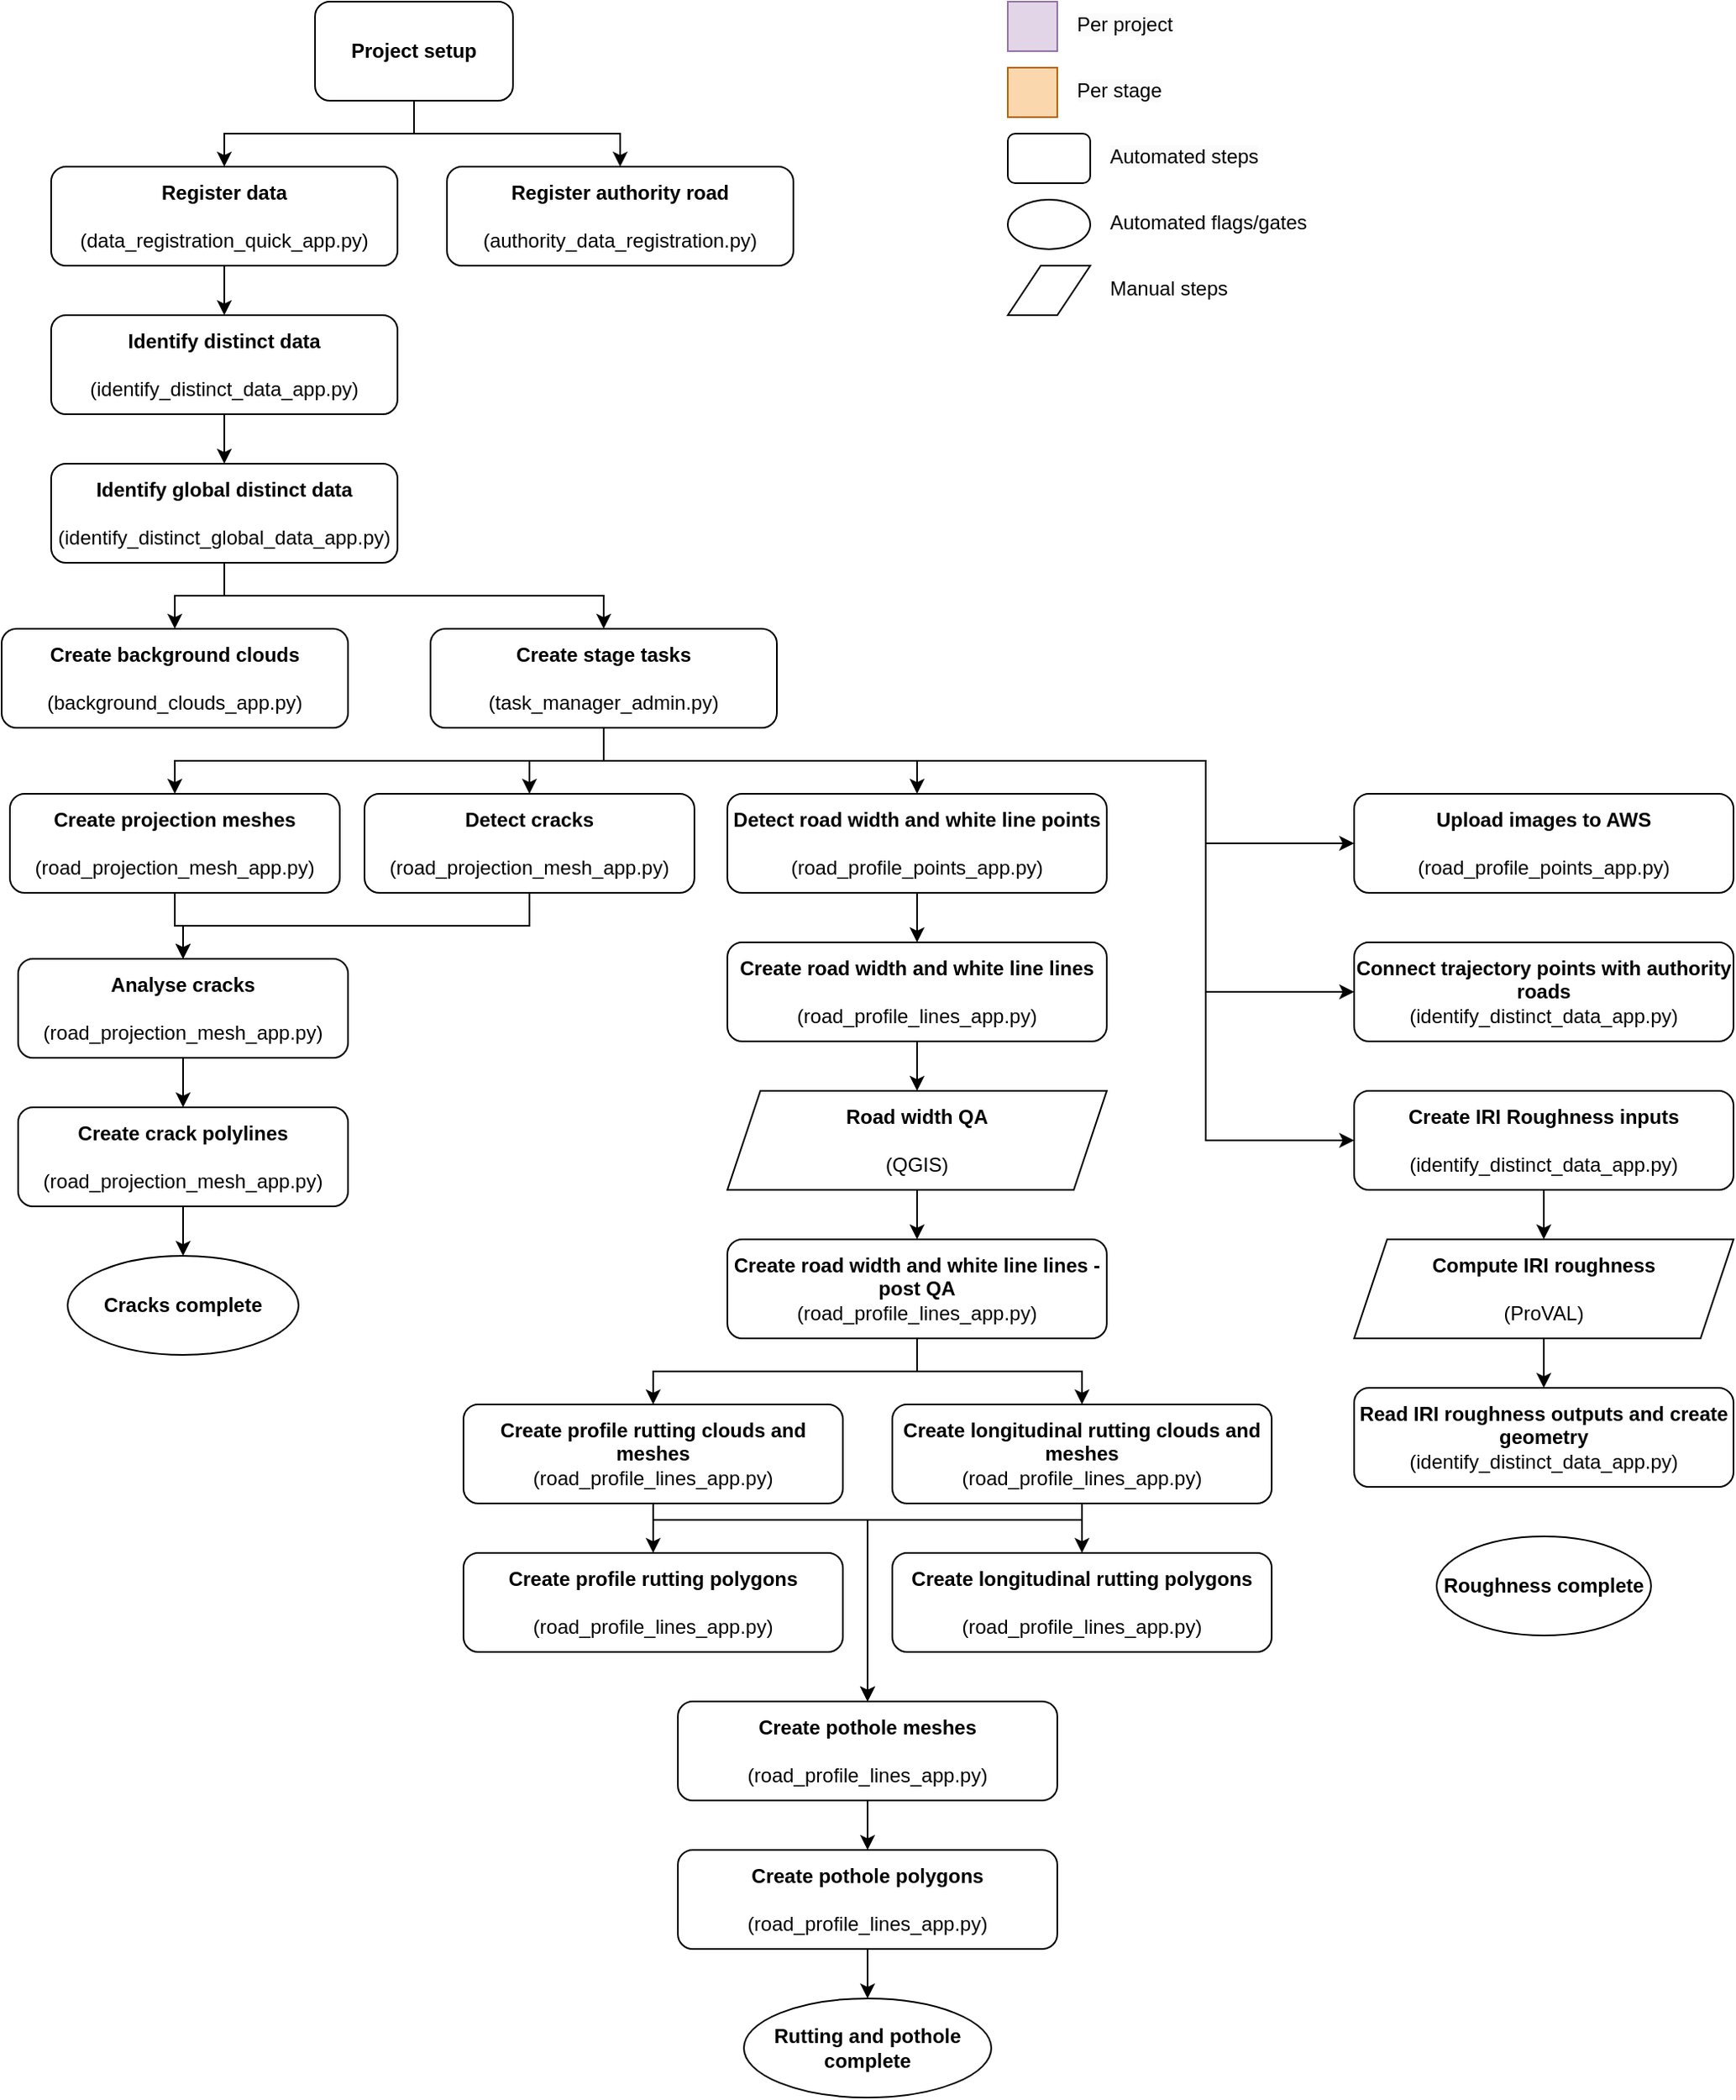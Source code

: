 <mxfile version="26.1.0">
  <diagram id="C5RBs43oDa-KdzZeNtuy" name="Page-1">
    <mxGraphModel dx="1166" dy="783" grid="1" gridSize="10" guides="1" tooltips="1" connect="1" arrows="1" fold="1" page="1" pageScale="1" pageWidth="827" pageHeight="1169" math="0" shadow="0">
      <root>
        <mxCell id="WIyWlLk6GJQsqaUBKTNV-0" />
        <mxCell id="WIyWlLk6GJQsqaUBKTNV-1" parent="WIyWlLk6GJQsqaUBKTNV-0" />
        <mxCell id="x0F7mZJArPIpgWNMmodn-14" style="edgeStyle=orthogonalEdgeStyle;rounded=0;orthogonalLoop=1;jettySize=auto;html=1;exitX=0.5;exitY=1;exitDx=0;exitDy=0;entryX=0.5;entryY=0;entryDx=0;entryDy=0;" edge="1" parent="WIyWlLk6GJQsqaUBKTNV-1" source="x0F7mZJArPIpgWNMmodn-0" target="x0F7mZJArPIpgWNMmodn-7">
          <mxGeometry relative="1" as="geometry" />
        </mxCell>
        <mxCell id="x0F7mZJArPIpgWNMmodn-0" value="&lt;b&gt;Register data&lt;br&gt;&lt;/b&gt;&lt;br&gt;(data_registration_quick_app.py)" style="rounded=1;whiteSpace=wrap;html=1;" vertex="1" parent="WIyWlLk6GJQsqaUBKTNV-1">
          <mxGeometry x="60" y="160" width="210" height="60" as="geometry" />
        </mxCell>
        <mxCell id="x0F7mZJArPIpgWNMmodn-12" style="edgeStyle=orthogonalEdgeStyle;rounded=0;orthogonalLoop=1;jettySize=auto;html=1;exitX=0.5;exitY=1;exitDx=0;exitDy=0;entryX=0.5;entryY=0;entryDx=0;entryDy=0;" edge="1" parent="WIyWlLk6GJQsqaUBKTNV-1" source="x0F7mZJArPIpgWNMmodn-1" target="x0F7mZJArPIpgWNMmodn-0">
          <mxGeometry relative="1" as="geometry" />
        </mxCell>
        <mxCell id="x0F7mZJArPIpgWNMmodn-13" style="edgeStyle=orthogonalEdgeStyle;rounded=0;orthogonalLoop=1;jettySize=auto;html=1;exitX=0.5;exitY=1;exitDx=0;exitDy=0;entryX=0.5;entryY=0;entryDx=0;entryDy=0;" edge="1" parent="WIyWlLk6GJQsqaUBKTNV-1" source="x0F7mZJArPIpgWNMmodn-1" target="x0F7mZJArPIpgWNMmodn-8">
          <mxGeometry relative="1" as="geometry" />
        </mxCell>
        <mxCell id="x0F7mZJArPIpgWNMmodn-1" value="&lt;b&gt;Project setup&lt;/b&gt;" style="rounded=1;whiteSpace=wrap;html=1;" vertex="1" parent="WIyWlLk6GJQsqaUBKTNV-1">
          <mxGeometry x="220" y="60" width="120" height="60" as="geometry" />
        </mxCell>
        <mxCell id="x0F7mZJArPIpgWNMmodn-2" value="&lt;b&gt;Create background clouds&lt;br&gt;&lt;/b&gt;&lt;br&gt;(background_clouds_app.py)" style="rounded=1;whiteSpace=wrap;html=1;" vertex="1" parent="WIyWlLk6GJQsqaUBKTNV-1">
          <mxGeometry x="30" y="440" width="210" height="60" as="geometry" />
        </mxCell>
        <mxCell id="x0F7mZJArPIpgWNMmodn-31" style="edgeStyle=orthogonalEdgeStyle;rounded=0;orthogonalLoop=1;jettySize=auto;html=1;exitX=0.5;exitY=1;exitDx=0;exitDy=0;entryX=0.5;entryY=0;entryDx=0;entryDy=0;" edge="1" parent="WIyWlLk6GJQsqaUBKTNV-1" source="x0F7mZJArPIpgWNMmodn-3" target="x0F7mZJArPIpgWNMmodn-5">
          <mxGeometry relative="1" as="geometry" />
        </mxCell>
        <mxCell id="x0F7mZJArPIpgWNMmodn-3" value="&lt;b&gt;Detect road width and white line points&lt;br&gt;&lt;/b&gt;&lt;br&gt;(road_profile_points_app.py)" style="rounded=1;whiteSpace=wrap;html=1;" vertex="1" parent="WIyWlLk6GJQsqaUBKTNV-1">
          <mxGeometry x="470" y="540" width="230" height="60" as="geometry" />
        </mxCell>
        <mxCell id="x0F7mZJArPIpgWNMmodn-26" style="edgeStyle=orthogonalEdgeStyle;rounded=0;orthogonalLoop=1;jettySize=auto;html=1;exitX=0.5;exitY=1;exitDx=0;exitDy=0;entryX=0.5;entryY=0;entryDx=0;entryDy=0;" edge="1" parent="WIyWlLk6GJQsqaUBKTNV-1" source="x0F7mZJArPIpgWNMmodn-4" target="x0F7mZJArPIpgWNMmodn-23">
          <mxGeometry relative="1" as="geometry" />
        </mxCell>
        <mxCell id="x0F7mZJArPIpgWNMmodn-4" value="&lt;b&gt;Create projection meshes&lt;br&gt;&lt;/b&gt;&lt;br&gt;(road_projection_mesh_app.py)" style="rounded=1;whiteSpace=wrap;html=1;" vertex="1" parent="WIyWlLk6GJQsqaUBKTNV-1">
          <mxGeometry x="35" y="540" width="200" height="60" as="geometry" />
        </mxCell>
        <mxCell id="x0F7mZJArPIpgWNMmodn-83" value="" style="edgeStyle=orthogonalEdgeStyle;rounded=0;orthogonalLoop=1;jettySize=auto;html=1;" edge="1" parent="WIyWlLk6GJQsqaUBKTNV-1" source="x0F7mZJArPIpgWNMmodn-5" target="x0F7mZJArPIpgWNMmodn-81">
          <mxGeometry relative="1" as="geometry" />
        </mxCell>
        <mxCell id="x0F7mZJArPIpgWNMmodn-5" value="&lt;b&gt;Create road width and white line lines&lt;br&gt;&lt;/b&gt;&lt;br&gt;(road_profile_lines_app.py)" style="rounded=1;whiteSpace=wrap;html=1;" vertex="1" parent="WIyWlLk6GJQsqaUBKTNV-1">
          <mxGeometry x="470" y="630" width="230" height="60" as="geometry" />
        </mxCell>
        <mxCell id="x0F7mZJArPIpgWNMmodn-15" style="edgeStyle=orthogonalEdgeStyle;rounded=0;orthogonalLoop=1;jettySize=auto;html=1;exitX=0.5;exitY=1;exitDx=0;exitDy=0;entryX=0.5;entryY=0;entryDx=0;entryDy=0;" edge="1" parent="WIyWlLk6GJQsqaUBKTNV-1" source="x0F7mZJArPIpgWNMmodn-7" target="x0F7mZJArPIpgWNMmodn-10">
          <mxGeometry relative="1" as="geometry" />
        </mxCell>
        <mxCell id="x0F7mZJArPIpgWNMmodn-7" value="&lt;b&gt;Identify distinct data&lt;br&gt;&lt;/b&gt;&lt;br&gt;(identify_distinct_data_app.py)" style="rounded=1;whiteSpace=wrap;html=1;" vertex="1" parent="WIyWlLk6GJQsqaUBKTNV-1">
          <mxGeometry x="60" y="250" width="210" height="60" as="geometry" />
        </mxCell>
        <mxCell id="x0F7mZJArPIpgWNMmodn-8" value="&lt;b&gt;Register authority road&lt;br&gt;&lt;/b&gt;&lt;br&gt;(authority_data_registration.py)" style="rounded=1;whiteSpace=wrap;html=1;" vertex="1" parent="WIyWlLk6GJQsqaUBKTNV-1">
          <mxGeometry x="300" y="160" width="210" height="60" as="geometry" />
        </mxCell>
        <mxCell id="x0F7mZJArPIpgWNMmodn-16" style="edgeStyle=orthogonalEdgeStyle;rounded=0;orthogonalLoop=1;jettySize=auto;html=1;exitX=0.5;exitY=1;exitDx=0;exitDy=0;entryX=0.5;entryY=0;entryDx=0;entryDy=0;" edge="1" parent="WIyWlLk6GJQsqaUBKTNV-1" source="x0F7mZJArPIpgWNMmodn-10" target="x0F7mZJArPIpgWNMmodn-2">
          <mxGeometry relative="1" as="geometry" />
        </mxCell>
        <mxCell id="x0F7mZJArPIpgWNMmodn-18" style="edgeStyle=orthogonalEdgeStyle;rounded=0;orthogonalLoop=1;jettySize=auto;html=1;exitX=0.5;exitY=1;exitDx=0;exitDy=0;entryX=0.5;entryY=0;entryDx=0;entryDy=0;" edge="1" parent="WIyWlLk6GJQsqaUBKTNV-1" source="x0F7mZJArPIpgWNMmodn-10" target="x0F7mZJArPIpgWNMmodn-17">
          <mxGeometry relative="1" as="geometry" />
        </mxCell>
        <mxCell id="x0F7mZJArPIpgWNMmodn-10" value="&lt;b&gt;Identify global distinct data&lt;br&gt;&lt;/b&gt;&lt;br&gt;(identify_distinct_global_data_app.py)" style="rounded=1;whiteSpace=wrap;html=1;" vertex="1" parent="WIyWlLk6GJQsqaUBKTNV-1">
          <mxGeometry x="60" y="340" width="210" height="60" as="geometry" />
        </mxCell>
        <mxCell id="x0F7mZJArPIpgWNMmodn-21" style="edgeStyle=orthogonalEdgeStyle;rounded=0;orthogonalLoop=1;jettySize=auto;html=1;exitX=0.5;exitY=1;exitDx=0;exitDy=0;entryX=0.5;entryY=0;entryDx=0;entryDy=0;" edge="1" parent="WIyWlLk6GJQsqaUBKTNV-1" source="x0F7mZJArPIpgWNMmodn-17" target="x0F7mZJArPIpgWNMmodn-4">
          <mxGeometry relative="1" as="geometry" />
        </mxCell>
        <mxCell id="x0F7mZJArPIpgWNMmodn-25" style="edgeStyle=orthogonalEdgeStyle;rounded=0;orthogonalLoop=1;jettySize=auto;html=1;exitX=0.5;exitY=1;exitDx=0;exitDy=0;entryX=0.5;entryY=0;entryDx=0;entryDy=0;" edge="1" parent="WIyWlLk6GJQsqaUBKTNV-1" source="x0F7mZJArPIpgWNMmodn-17" target="x0F7mZJArPIpgWNMmodn-22">
          <mxGeometry relative="1" as="geometry" />
        </mxCell>
        <mxCell id="x0F7mZJArPIpgWNMmodn-30" style="edgeStyle=orthogonalEdgeStyle;rounded=0;orthogonalLoop=1;jettySize=auto;html=1;exitX=0.5;exitY=1;exitDx=0;exitDy=0;entryX=0.5;entryY=0;entryDx=0;entryDy=0;" edge="1" parent="WIyWlLk6GJQsqaUBKTNV-1" source="x0F7mZJArPIpgWNMmodn-17" target="x0F7mZJArPIpgWNMmodn-3">
          <mxGeometry relative="1" as="geometry" />
        </mxCell>
        <mxCell id="x0F7mZJArPIpgWNMmodn-55" style="edgeStyle=orthogonalEdgeStyle;rounded=0;orthogonalLoop=1;jettySize=auto;html=1;exitX=0.5;exitY=1;exitDx=0;exitDy=0;entryX=0;entryY=0.5;entryDx=0;entryDy=0;" edge="1" parent="WIyWlLk6GJQsqaUBKTNV-1" source="x0F7mZJArPIpgWNMmodn-17" target="x0F7mZJArPIpgWNMmodn-54">
          <mxGeometry relative="1" as="geometry">
            <Array as="points">
              <mxPoint x="395" y="520" />
              <mxPoint x="760" y="520" />
              <mxPoint x="760" y="570" />
            </Array>
          </mxGeometry>
        </mxCell>
        <mxCell id="x0F7mZJArPIpgWNMmodn-76" style="edgeStyle=orthogonalEdgeStyle;rounded=0;orthogonalLoop=1;jettySize=auto;html=1;exitX=0.5;exitY=1;exitDx=0;exitDy=0;entryX=0;entryY=0.5;entryDx=0;entryDy=0;" edge="1" parent="WIyWlLk6GJQsqaUBKTNV-1" source="x0F7mZJArPIpgWNMmodn-17" target="x0F7mZJArPIpgWNMmodn-75">
          <mxGeometry relative="1" as="geometry">
            <Array as="points">
              <mxPoint x="395" y="520" />
              <mxPoint x="760" y="520" />
              <mxPoint x="760" y="660" />
            </Array>
          </mxGeometry>
        </mxCell>
        <mxCell id="x0F7mZJArPIpgWNMmodn-80" style="edgeStyle=orthogonalEdgeStyle;rounded=0;orthogonalLoop=1;jettySize=auto;html=1;exitX=0.5;exitY=1;exitDx=0;exitDy=0;entryX=0;entryY=0.5;entryDx=0;entryDy=0;" edge="1" parent="WIyWlLk6GJQsqaUBKTNV-1" source="x0F7mZJArPIpgWNMmodn-17" target="x0F7mZJArPIpgWNMmodn-77">
          <mxGeometry relative="1" as="geometry">
            <Array as="points">
              <mxPoint x="395" y="520" />
              <mxPoint x="760" y="520" />
              <mxPoint x="760" y="750" />
            </Array>
          </mxGeometry>
        </mxCell>
        <mxCell id="x0F7mZJArPIpgWNMmodn-17" value="&lt;b&gt;Create stage tasks&lt;br&gt;&lt;/b&gt;&lt;br&gt;(task_manager_admin.py)" style="rounded=1;whiteSpace=wrap;html=1;" vertex="1" parent="WIyWlLk6GJQsqaUBKTNV-1">
          <mxGeometry x="290" y="440" width="210" height="60" as="geometry" />
        </mxCell>
        <mxCell id="x0F7mZJArPIpgWNMmodn-27" style="edgeStyle=orthogonalEdgeStyle;rounded=0;orthogonalLoop=1;jettySize=auto;html=1;exitX=0.5;exitY=1;exitDx=0;exitDy=0;entryX=0.5;entryY=0;entryDx=0;entryDy=0;" edge="1" parent="WIyWlLk6GJQsqaUBKTNV-1" source="x0F7mZJArPIpgWNMmodn-22" target="x0F7mZJArPIpgWNMmodn-23">
          <mxGeometry relative="1" as="geometry" />
        </mxCell>
        <mxCell id="x0F7mZJArPIpgWNMmodn-22" value="&lt;b&gt;Detect cracks&lt;br&gt;&lt;/b&gt;&lt;br&gt;(road_projection_mesh_app.py)" style="rounded=1;whiteSpace=wrap;html=1;" vertex="1" parent="WIyWlLk6GJQsqaUBKTNV-1">
          <mxGeometry x="250" y="540" width="200" height="60" as="geometry" />
        </mxCell>
        <mxCell id="x0F7mZJArPIpgWNMmodn-29" style="edgeStyle=orthogonalEdgeStyle;rounded=0;orthogonalLoop=1;jettySize=auto;html=1;exitX=0.5;exitY=1;exitDx=0;exitDy=0;entryX=0.5;entryY=0;entryDx=0;entryDy=0;" edge="1" parent="WIyWlLk6GJQsqaUBKTNV-1" source="x0F7mZJArPIpgWNMmodn-23" target="x0F7mZJArPIpgWNMmodn-24">
          <mxGeometry relative="1" as="geometry" />
        </mxCell>
        <mxCell id="x0F7mZJArPIpgWNMmodn-23" value="&lt;b&gt;Analyse cracks&lt;br&gt;&lt;/b&gt;&lt;br&gt;(road_projection_mesh_app.py)" style="rounded=1;whiteSpace=wrap;html=1;" vertex="1" parent="WIyWlLk6GJQsqaUBKTNV-1">
          <mxGeometry x="40" y="640" width="200" height="60" as="geometry" />
        </mxCell>
        <mxCell id="x0F7mZJArPIpgWNMmodn-72" style="edgeStyle=orthogonalEdgeStyle;rounded=0;orthogonalLoop=1;jettySize=auto;html=1;exitX=0.5;exitY=1;exitDx=0;exitDy=0;entryX=0.5;entryY=0;entryDx=0;entryDy=0;" edge="1" parent="WIyWlLk6GJQsqaUBKTNV-1" source="x0F7mZJArPIpgWNMmodn-24" target="x0F7mZJArPIpgWNMmodn-58">
          <mxGeometry relative="1" as="geometry" />
        </mxCell>
        <mxCell id="x0F7mZJArPIpgWNMmodn-24" value="&lt;b&gt;Create crack polylines&lt;br&gt;&lt;/b&gt;&lt;br&gt;(road_projection_mesh_app.py)" style="rounded=1;whiteSpace=wrap;html=1;" vertex="1" parent="WIyWlLk6GJQsqaUBKTNV-1">
          <mxGeometry x="40" y="730" width="200" height="60" as="geometry" />
        </mxCell>
        <mxCell id="x0F7mZJArPIpgWNMmodn-38" style="edgeStyle=orthogonalEdgeStyle;rounded=0;orthogonalLoop=1;jettySize=auto;html=1;exitX=0.5;exitY=1;exitDx=0;exitDy=0;entryX=0.5;entryY=0;entryDx=0;entryDy=0;" edge="1" parent="WIyWlLk6GJQsqaUBKTNV-1" source="x0F7mZJArPIpgWNMmodn-34" target="x0F7mZJArPIpgWNMmodn-37">
          <mxGeometry relative="1" as="geometry" />
        </mxCell>
        <mxCell id="x0F7mZJArPIpgWNMmodn-40" style="edgeStyle=orthogonalEdgeStyle;rounded=0;orthogonalLoop=1;jettySize=auto;html=1;exitX=0.5;exitY=1;exitDx=0;exitDy=0;entryX=0.5;entryY=0;entryDx=0;entryDy=0;" edge="1" parent="WIyWlLk6GJQsqaUBKTNV-1" source="x0F7mZJArPIpgWNMmodn-34" target="x0F7mZJArPIpgWNMmodn-39">
          <mxGeometry relative="1" as="geometry" />
        </mxCell>
        <mxCell id="x0F7mZJArPIpgWNMmodn-34" value="&lt;b&gt;Create road width and white line lines - post QA&lt;/b&gt;&lt;br&gt;(road_profile_lines_app.py)" style="rounded=1;whiteSpace=wrap;html=1;" vertex="1" parent="WIyWlLk6GJQsqaUBKTNV-1">
          <mxGeometry x="470" y="810" width="230" height="60" as="geometry" />
        </mxCell>
        <mxCell id="x0F7mZJArPIpgWNMmodn-44" style="edgeStyle=orthogonalEdgeStyle;rounded=0;orthogonalLoop=1;jettySize=auto;html=1;exitX=0.5;exitY=1;exitDx=0;exitDy=0;entryX=0.5;entryY=0;entryDx=0;entryDy=0;" edge="1" parent="WIyWlLk6GJQsqaUBKTNV-1" source="x0F7mZJArPIpgWNMmodn-37" target="x0F7mZJArPIpgWNMmodn-41">
          <mxGeometry relative="1" as="geometry" />
        </mxCell>
        <mxCell id="x0F7mZJArPIpgWNMmodn-51" style="edgeStyle=orthogonalEdgeStyle;rounded=0;orthogonalLoop=1;jettySize=auto;html=1;exitX=0.5;exitY=1;exitDx=0;exitDy=0;entryX=0.5;entryY=0;entryDx=0;entryDy=0;" edge="1" parent="WIyWlLk6GJQsqaUBKTNV-1" source="x0F7mZJArPIpgWNMmodn-37" target="x0F7mZJArPIpgWNMmodn-48">
          <mxGeometry relative="1" as="geometry">
            <Array as="points">
              <mxPoint x="425" y="980" />
              <mxPoint x="555" y="980" />
            </Array>
          </mxGeometry>
        </mxCell>
        <mxCell id="x0F7mZJArPIpgWNMmodn-37" value="&lt;b&gt;Create profile rutting clouds and meshes&lt;br&gt;&lt;/b&gt;(road_profile_lines_app.py)" style="rounded=1;whiteSpace=wrap;html=1;" vertex="1" parent="WIyWlLk6GJQsqaUBKTNV-1">
          <mxGeometry x="310" y="910" width="230" height="60" as="geometry" />
        </mxCell>
        <mxCell id="x0F7mZJArPIpgWNMmodn-45" style="edgeStyle=orthogonalEdgeStyle;rounded=0;orthogonalLoop=1;jettySize=auto;html=1;exitX=0.5;exitY=1;exitDx=0;exitDy=0;entryX=0.5;entryY=0;entryDx=0;entryDy=0;" edge="1" parent="WIyWlLk6GJQsqaUBKTNV-1" source="x0F7mZJArPIpgWNMmodn-39" target="x0F7mZJArPIpgWNMmodn-42">
          <mxGeometry relative="1" as="geometry" />
        </mxCell>
        <mxCell id="x0F7mZJArPIpgWNMmodn-46" style="edgeStyle=orthogonalEdgeStyle;rounded=0;orthogonalLoop=1;jettySize=auto;html=1;exitX=0.5;exitY=1;exitDx=0;exitDy=0;entryX=0.5;entryY=0;entryDx=0;entryDy=0;" edge="1" parent="WIyWlLk6GJQsqaUBKTNV-1" source="x0F7mZJArPIpgWNMmodn-39" target="x0F7mZJArPIpgWNMmodn-48">
          <mxGeometry relative="1" as="geometry">
            <Array as="points">
              <mxPoint x="685" y="980" />
              <mxPoint x="555" y="980" />
              <mxPoint x="555" y="1090" />
            </Array>
          </mxGeometry>
        </mxCell>
        <mxCell id="x0F7mZJArPIpgWNMmodn-39" value="&lt;b&gt;Create longitudinal rutting clouds and meshes&lt;/b&gt;&lt;b&gt;&lt;br&gt;&lt;/b&gt;(road_profile_lines_app.py)" style="rounded=1;whiteSpace=wrap;html=1;" vertex="1" parent="WIyWlLk6GJQsqaUBKTNV-1">
          <mxGeometry x="570" y="910" width="230" height="60" as="geometry" />
        </mxCell>
        <mxCell id="x0F7mZJArPIpgWNMmodn-41" value="&lt;b&gt;Create profile rutting polygons&lt;br&gt;&lt;br&gt;&lt;/b&gt;(road_profile_lines_app.py)" style="rounded=1;whiteSpace=wrap;html=1;" vertex="1" parent="WIyWlLk6GJQsqaUBKTNV-1">
          <mxGeometry x="310" y="1000" width="230" height="60" as="geometry" />
        </mxCell>
        <mxCell id="x0F7mZJArPIpgWNMmodn-42" value="&lt;b&gt;Create longitudinal rutting polygons&lt;br&gt;&lt;br&gt;&lt;/b&gt;(road_profile_lines_app.py)" style="rounded=1;whiteSpace=wrap;html=1;" vertex="1" parent="WIyWlLk6GJQsqaUBKTNV-1">
          <mxGeometry x="570" y="1000" width="230" height="60" as="geometry" />
        </mxCell>
        <mxCell id="x0F7mZJArPIpgWNMmodn-53" style="edgeStyle=orthogonalEdgeStyle;rounded=0;orthogonalLoop=1;jettySize=auto;html=1;exitX=0.5;exitY=1;exitDx=0;exitDy=0;entryX=0.5;entryY=0;entryDx=0;entryDy=0;" edge="1" parent="WIyWlLk6GJQsqaUBKTNV-1" source="x0F7mZJArPIpgWNMmodn-48" target="x0F7mZJArPIpgWNMmodn-52">
          <mxGeometry relative="1" as="geometry" />
        </mxCell>
        <mxCell id="x0F7mZJArPIpgWNMmodn-48" value="&lt;b&gt;Create pothole meshes&lt;br&gt;&lt;br&gt;&lt;/b&gt;(road_profile_lines_app.py)" style="rounded=1;whiteSpace=wrap;html=1;" vertex="1" parent="WIyWlLk6GJQsqaUBKTNV-1">
          <mxGeometry x="440" y="1090" width="230" height="60" as="geometry" />
        </mxCell>
        <mxCell id="x0F7mZJArPIpgWNMmodn-74" style="edgeStyle=orthogonalEdgeStyle;rounded=0;orthogonalLoop=1;jettySize=auto;html=1;exitX=0.5;exitY=1;exitDx=0;exitDy=0;entryX=0.5;entryY=0;entryDx=0;entryDy=0;" edge="1" parent="WIyWlLk6GJQsqaUBKTNV-1" source="x0F7mZJArPIpgWNMmodn-52" target="x0F7mZJArPIpgWNMmodn-73">
          <mxGeometry relative="1" as="geometry" />
        </mxCell>
        <mxCell id="x0F7mZJArPIpgWNMmodn-52" value="&lt;b&gt;Create pothole polygons&lt;br&gt;&lt;br&gt;&lt;/b&gt;(road_profile_lines_app.py)" style="rounded=1;whiteSpace=wrap;html=1;" vertex="1" parent="WIyWlLk6GJQsqaUBKTNV-1">
          <mxGeometry x="440" y="1180" width="230" height="60" as="geometry" />
        </mxCell>
        <mxCell id="x0F7mZJArPIpgWNMmodn-54" value="&lt;b&gt;Upload images to AWS&lt;br&gt;&lt;/b&gt;&lt;br&gt;(road_profile_points_app.py)" style="rounded=1;whiteSpace=wrap;html=1;" vertex="1" parent="WIyWlLk6GJQsqaUBKTNV-1">
          <mxGeometry x="850" y="540" width="230" height="60" as="geometry" />
        </mxCell>
        <mxCell id="x0F7mZJArPIpgWNMmodn-58" value="&lt;b&gt;Cracks complete&lt;/b&gt;" style="ellipse;whiteSpace=wrap;html=1;" vertex="1" parent="WIyWlLk6GJQsqaUBKTNV-1">
          <mxGeometry x="70" y="820" width="140" height="60" as="geometry" />
        </mxCell>
        <mxCell id="x0F7mZJArPIpgWNMmodn-60" value="" style="rounded=1;whiteSpace=wrap;html=1;" vertex="1" parent="WIyWlLk6GJQsqaUBKTNV-1">
          <mxGeometry x="640" y="140" width="50" height="30" as="geometry" />
        </mxCell>
        <mxCell id="x0F7mZJArPIpgWNMmodn-63" value="&lt;span style=&quot;color: rgb(0, 0, 0); font-family: Helvetica; font-size: 12px; font-style: normal; font-variant-ligatures: normal; font-variant-caps: normal; font-weight: 400; letter-spacing: normal; orphans: 2; text-align: center; text-indent: 0px; text-transform: none; widows: 2; word-spacing: 0px; -webkit-text-stroke-width: 0px; white-space: normal; background-color: rgb(251, 251, 251); text-decoration-thickness: initial; text-decoration-style: initial; text-decoration-color: initial; float: none; display: inline !important;&quot;&gt;Per stage&lt;/span&gt;" style="text;whiteSpace=wrap;html=1;" vertex="1" parent="WIyWlLk6GJQsqaUBKTNV-1">
          <mxGeometry x="680" y="100" width="130" height="30" as="geometry" />
        </mxCell>
        <mxCell id="x0F7mZJArPIpgWNMmodn-64" value="" style="rounded=0;whiteSpace=wrap;html=1;fillColor=#e1d5e7;strokeColor=#9673a6;" vertex="1" parent="WIyWlLk6GJQsqaUBKTNV-1">
          <mxGeometry x="640" y="60" width="30" height="30" as="geometry" />
        </mxCell>
        <mxCell id="x0F7mZJArPIpgWNMmodn-65" value="" style="rounded=0;whiteSpace=wrap;html=1;fillColor=#fad7ac;strokeColor=#b46504;" vertex="1" parent="WIyWlLk6GJQsqaUBKTNV-1">
          <mxGeometry x="640" y="100" width="30" height="30" as="geometry" />
        </mxCell>
        <mxCell id="x0F7mZJArPIpgWNMmodn-67" value="&lt;span style=&quot;color: rgb(0, 0, 0); font-family: Helvetica; font-size: 12px; font-style: normal; font-variant-ligatures: normal; font-variant-caps: normal; font-weight: 400; letter-spacing: normal; orphans: 2; text-align: center; text-indent: 0px; text-transform: none; widows: 2; word-spacing: 0px; -webkit-text-stroke-width: 0px; white-space: normal; background-color: rgb(251, 251, 251); text-decoration-thickness: initial; text-decoration-style: initial; text-decoration-color: initial; float: none; display: inline !important;&quot;&gt;Per project&lt;/span&gt;" style="text;whiteSpace=wrap;html=1;" vertex="1" parent="WIyWlLk6GJQsqaUBKTNV-1">
          <mxGeometry x="680" y="60" width="130" height="30" as="geometry" />
        </mxCell>
        <mxCell id="x0F7mZJArPIpgWNMmodn-68" value="" style="ellipse;whiteSpace=wrap;html=1;" vertex="1" parent="WIyWlLk6GJQsqaUBKTNV-1">
          <mxGeometry x="640" y="180" width="50" height="30" as="geometry" />
        </mxCell>
        <mxCell id="x0F7mZJArPIpgWNMmodn-69" value="&lt;span style=&quot;color: rgb(0, 0, 0); font-family: Helvetica; font-size: 12px; font-style: normal; font-variant-ligatures: normal; font-variant-caps: normal; font-weight: 400; letter-spacing: normal; orphans: 2; text-align: center; text-indent: 0px; text-transform: none; widows: 2; word-spacing: 0px; -webkit-text-stroke-width: 0px; white-space: normal; background-color: rgb(251, 251, 251); text-decoration-thickness: initial; text-decoration-style: initial; text-decoration-color: initial; float: none; display: inline !important;&quot;&gt;Automated steps&lt;/span&gt;" style="text;whiteSpace=wrap;html=1;" vertex="1" parent="WIyWlLk6GJQsqaUBKTNV-1">
          <mxGeometry x="700" y="140" width="130" height="30" as="geometry" />
        </mxCell>
        <mxCell id="x0F7mZJArPIpgWNMmodn-71" value="Automated flags/gates" style="text;whiteSpace=wrap;html=1;" vertex="1" parent="WIyWlLk6GJQsqaUBKTNV-1">
          <mxGeometry x="700" y="180" width="130" height="30" as="geometry" />
        </mxCell>
        <mxCell id="x0F7mZJArPIpgWNMmodn-73" value="&lt;b&gt;Rutting and pothole complete&lt;/b&gt;" style="ellipse;whiteSpace=wrap;html=1;" vertex="1" parent="WIyWlLk6GJQsqaUBKTNV-1">
          <mxGeometry x="480" y="1270" width="150" height="60" as="geometry" />
        </mxCell>
        <mxCell id="x0F7mZJArPIpgWNMmodn-75" value="&lt;b&gt;Connect trajectory points with authority roads&lt;/b&gt;&lt;br&gt;(identify_distinct_data_app.py)" style="rounded=1;whiteSpace=wrap;html=1;" vertex="1" parent="WIyWlLk6GJQsqaUBKTNV-1">
          <mxGeometry x="850" y="630" width="230" height="60" as="geometry" />
        </mxCell>
        <mxCell id="x0F7mZJArPIpgWNMmodn-86" style="edgeStyle=orthogonalEdgeStyle;rounded=0;orthogonalLoop=1;jettySize=auto;html=1;exitX=0.5;exitY=1;exitDx=0;exitDy=0;entryX=0.5;entryY=0;entryDx=0;entryDy=0;" edge="1" parent="WIyWlLk6GJQsqaUBKTNV-1" source="x0F7mZJArPIpgWNMmodn-77" target="x0F7mZJArPIpgWNMmodn-85">
          <mxGeometry relative="1" as="geometry" />
        </mxCell>
        <mxCell id="x0F7mZJArPIpgWNMmodn-77" value="&lt;b&gt;Create IRI Roughness inputs&lt;br&gt;&lt;br&gt;&lt;/b&gt;(identify_distinct_data_app.py)" style="rounded=1;whiteSpace=wrap;html=1;" vertex="1" parent="WIyWlLk6GJQsqaUBKTNV-1">
          <mxGeometry x="850" y="720" width="230" height="60" as="geometry" />
        </mxCell>
        <mxCell id="x0F7mZJArPIpgWNMmodn-78" value="" style="shape=parallelogram;perimeter=parallelogramPerimeter;whiteSpace=wrap;html=1;fixedSize=1;" vertex="1" parent="WIyWlLk6GJQsqaUBKTNV-1">
          <mxGeometry x="640" y="220" width="50" height="30" as="geometry" />
        </mxCell>
        <mxCell id="x0F7mZJArPIpgWNMmodn-79" value="Manual steps" style="text;whiteSpace=wrap;html=1;" vertex="1" parent="WIyWlLk6GJQsqaUBKTNV-1">
          <mxGeometry x="700" y="220" width="130" height="30" as="geometry" />
        </mxCell>
        <mxCell id="x0F7mZJArPIpgWNMmodn-84" value="" style="edgeStyle=orthogonalEdgeStyle;rounded=0;orthogonalLoop=1;jettySize=auto;html=1;" edge="1" parent="WIyWlLk6GJQsqaUBKTNV-1" source="x0F7mZJArPIpgWNMmodn-81" target="x0F7mZJArPIpgWNMmodn-34">
          <mxGeometry relative="1" as="geometry" />
        </mxCell>
        <mxCell id="x0F7mZJArPIpgWNMmodn-81" value="&lt;b&gt;Road width QA&lt;/b&gt;&lt;br&gt;&lt;br&gt;(QGIS)" style="shape=parallelogram;perimeter=parallelogramPerimeter;whiteSpace=wrap;html=1;fixedSize=1;" vertex="1" parent="WIyWlLk6GJQsqaUBKTNV-1">
          <mxGeometry x="470" y="720" width="230" height="60" as="geometry" />
        </mxCell>
        <mxCell id="x0F7mZJArPIpgWNMmodn-88" style="edgeStyle=orthogonalEdgeStyle;rounded=0;orthogonalLoop=1;jettySize=auto;html=1;exitX=0.5;exitY=1;exitDx=0;exitDy=0;entryX=0.5;entryY=0;entryDx=0;entryDy=0;" edge="1" parent="WIyWlLk6GJQsqaUBKTNV-1" source="x0F7mZJArPIpgWNMmodn-85" target="x0F7mZJArPIpgWNMmodn-87">
          <mxGeometry relative="1" as="geometry" />
        </mxCell>
        <mxCell id="x0F7mZJArPIpgWNMmodn-85" value="&lt;b&gt;Compute IRI roughness&lt;br&gt;&lt;/b&gt;&lt;br&gt;(ProVAL)" style="shape=parallelogram;perimeter=parallelogramPerimeter;whiteSpace=wrap;html=1;fixedSize=1;" vertex="1" parent="WIyWlLk6GJQsqaUBKTNV-1">
          <mxGeometry x="850" y="810" width="230" height="60" as="geometry" />
        </mxCell>
        <mxCell id="x0F7mZJArPIpgWNMmodn-87" value="&lt;b&gt;Read IRI roughness outputs and create geometry&lt;br&gt;&lt;/b&gt;(identify_distinct_data_app.py)" style="rounded=1;whiteSpace=wrap;html=1;" vertex="1" parent="WIyWlLk6GJQsqaUBKTNV-1">
          <mxGeometry x="850" y="900" width="230" height="60" as="geometry" />
        </mxCell>
        <mxCell id="x0F7mZJArPIpgWNMmodn-89" value="&lt;b&gt;Roughness complete&lt;/b&gt;" style="ellipse;whiteSpace=wrap;html=1;" vertex="1" parent="WIyWlLk6GJQsqaUBKTNV-1">
          <mxGeometry x="900" y="990" width="130" height="60" as="geometry" />
        </mxCell>
      </root>
    </mxGraphModel>
  </diagram>
</mxfile>
